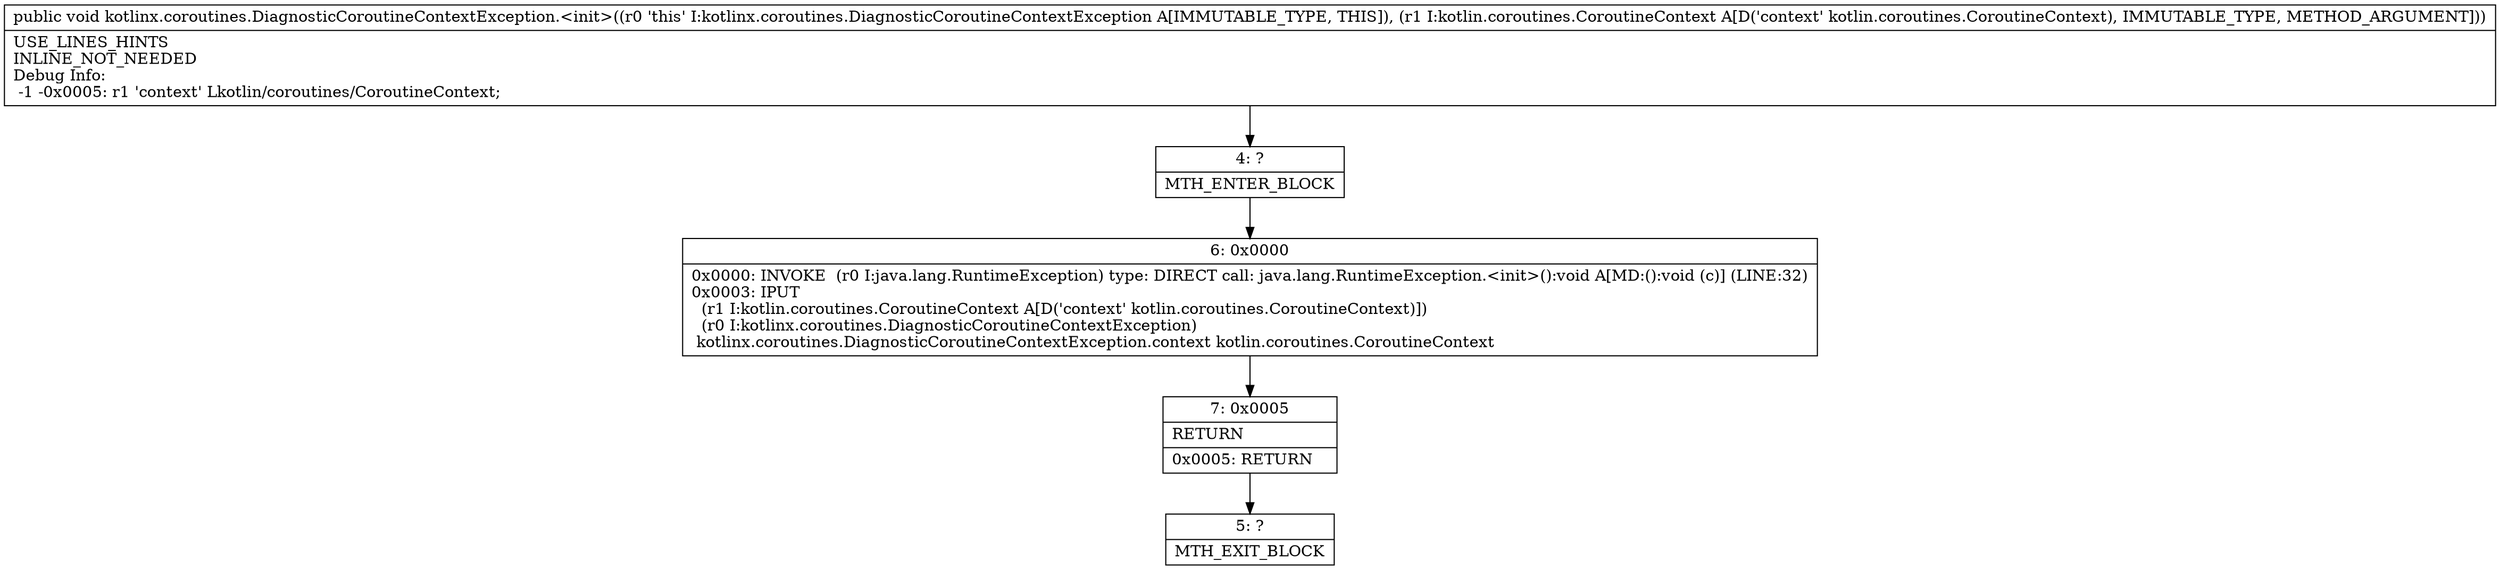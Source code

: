 digraph "CFG forkotlinx.coroutines.DiagnosticCoroutineContextException.\<init\>(Lkotlin\/coroutines\/CoroutineContext;)V" {
Node_4 [shape=record,label="{4\:\ ?|MTH_ENTER_BLOCK\l}"];
Node_6 [shape=record,label="{6\:\ 0x0000|0x0000: INVOKE  (r0 I:java.lang.RuntimeException) type: DIRECT call: java.lang.RuntimeException.\<init\>():void A[MD:():void (c)] (LINE:32)\l0x0003: IPUT  \l  (r1 I:kotlin.coroutines.CoroutineContext A[D('context' kotlin.coroutines.CoroutineContext)])\l  (r0 I:kotlinx.coroutines.DiagnosticCoroutineContextException)\l kotlinx.coroutines.DiagnosticCoroutineContextException.context kotlin.coroutines.CoroutineContext \l}"];
Node_7 [shape=record,label="{7\:\ 0x0005|RETURN\l|0x0005: RETURN   \l}"];
Node_5 [shape=record,label="{5\:\ ?|MTH_EXIT_BLOCK\l}"];
MethodNode[shape=record,label="{public void kotlinx.coroutines.DiagnosticCoroutineContextException.\<init\>((r0 'this' I:kotlinx.coroutines.DiagnosticCoroutineContextException A[IMMUTABLE_TYPE, THIS]), (r1 I:kotlin.coroutines.CoroutineContext A[D('context' kotlin.coroutines.CoroutineContext), IMMUTABLE_TYPE, METHOD_ARGUMENT]))  | USE_LINES_HINTS\lINLINE_NOT_NEEDED\lDebug Info:\l  \-1 \-0x0005: r1 'context' Lkotlin\/coroutines\/CoroutineContext;\l}"];
MethodNode -> Node_4;Node_4 -> Node_6;
Node_6 -> Node_7;
Node_7 -> Node_5;
}

